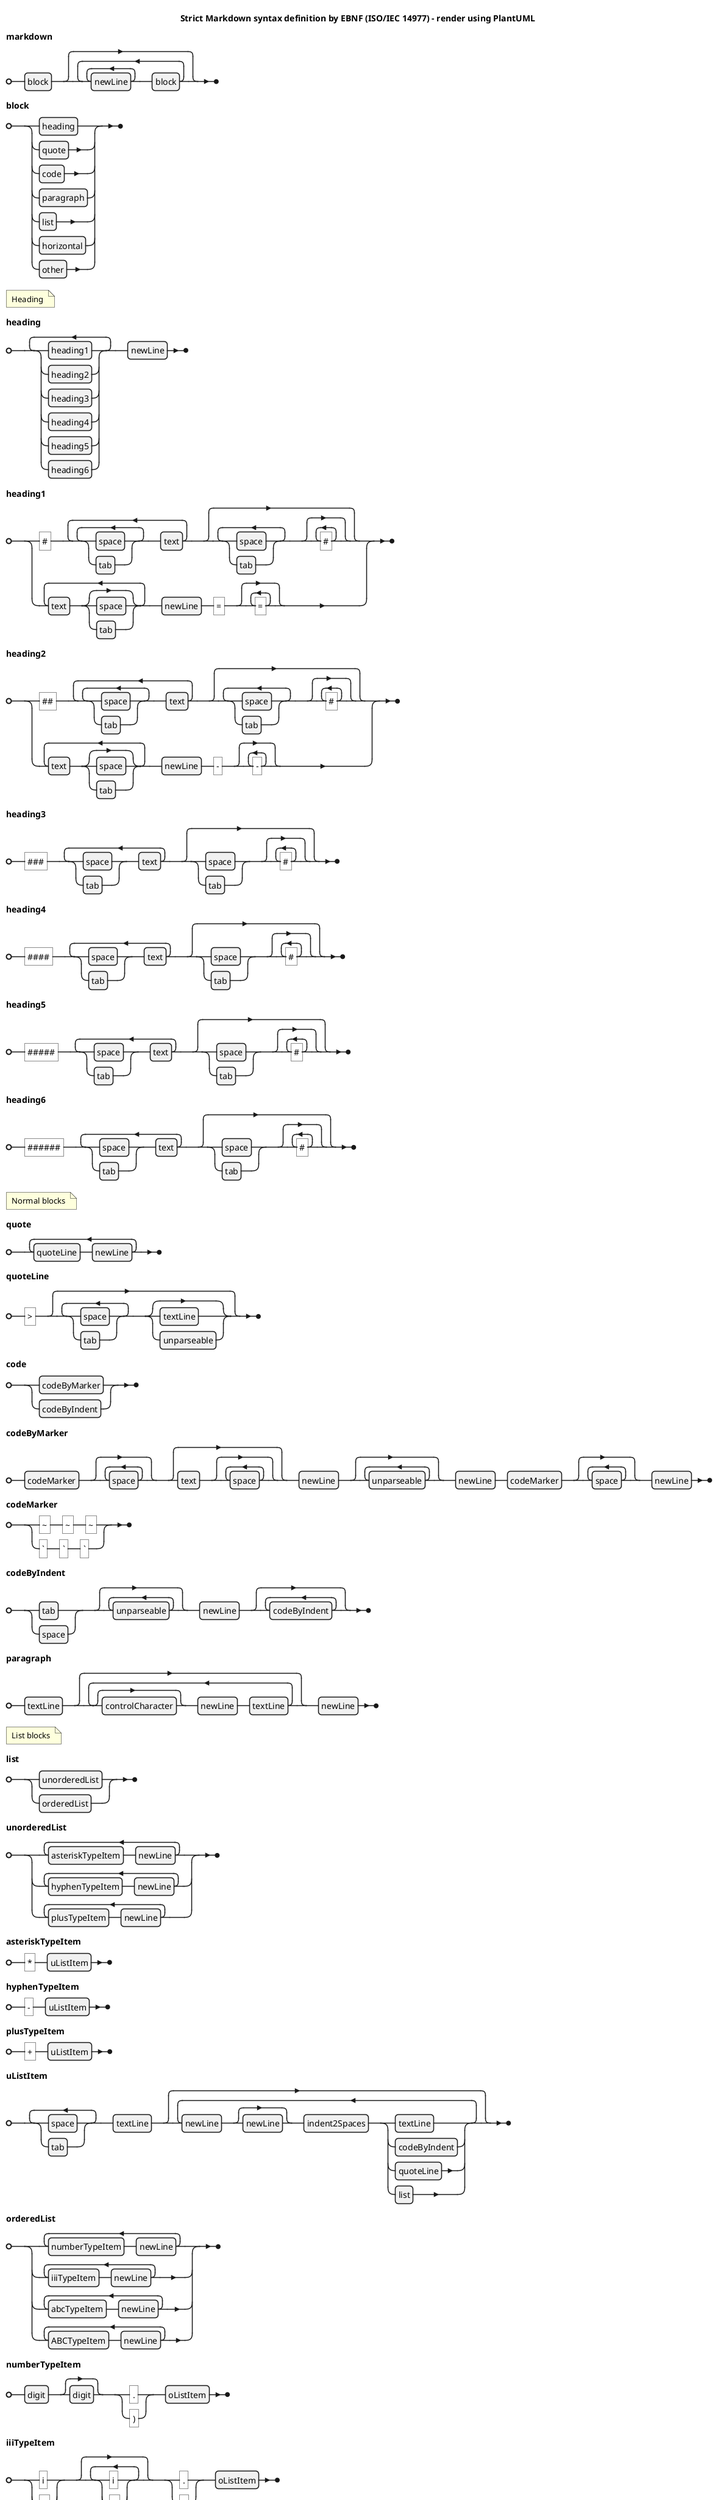 @startebnf
title Strict Markdown syntax definition by EBNF (ISO/IEC 14977) - render using PlantUML
  
markdown      = block, {{newLine}-, block};
block         = heading | quote | code | paragraph | list | horizontal | other;
 
(* Heading *)
heading       = {heading1 | heading2 | heading3 | heading4 | heading5 | heading6}-, newLine ;
heading1      = "#", {{ space | tab }-, text}-, [ {space | tab}-, {"#"}] | { text, [ space | tab ] }-, newLine, "=", {"="};
heading2      = "##", {{ space | tab }-, text}-, [ {space | tab}-, {"#"}] | { text, [ space | tab ] }-, newLine, "-", {"-"} ;
heading3      = "###", {( space | tab ), text}-, [ (space | tab), {"#"}] ;
heading4      = "####", {( space | tab ), text}-, [ (space | tab), {"#"}] ;
heading5      = "#####", {( space | tab ), text}-, [ (space | tab), {"#"}] ;
heading6      = "######", {( space | tab ), text}-, [ (space | tab), {"#"}] ;
 
(* Normal blocks *)
quote         = {quoteLine, newLine}-;
quoteLine     = ">", [ { space | tab }-, [textLine | unparseable]];

code          = codeByMarker | codeByIndent;
codeByMarker  = codeMarker, {space}, [text, {space}], newLine, {unparseable}, newLine, codeMarker, {space}, newLine;
codeMarker    = ("~", "~", "~" | "`", "`", "`");

codeByIndent  = (tab | space), {unparseable}, newLine, {codeByIndent};

paragraph     = textLine, {[controlCharacter], newLine, textLine}, newLine ;

 (* List blocks *)
list          = unorderedList | orderedList;
unorderedList = {asteriskTypeItem, newLine}- | {hyphenTypeItem, newLine}- | {plusTypeItem, newLine}-;

asteriskTypeItem = "*", uListItem;
hyphenTypeItem = "-", uListItem;
plusTypeItem = "+", uListItem;

uListItem = {space | tab}-, textLine, {newLine, [newLine], indent2Spaces, (textLine | codeByIndent | quoteLine | list )};

orderedList = {numberTypeItem, newLine}-  | {iiiTypeItem, newLine}- | {abcTypeItem, newLine}- | {ABCTypeItem, newLine}-;

numberTypeItem = digit, [digit], ("." | ")"), oListItem;
iiiTypeItem = ("i" | "v" | "x"), {("i" | "v" | "x")}, ("." | ")"), oListItem;
abcTypeItem = lowerCase,("." | ")"), oListItem;
ABCTypeItem = upperCase,("." | ")"), oListItem;

oListItem = {space | tab}-, textLine, {newLine, [newLine], indent3Spaces, (textLine | codeByIndent | quoteLine | list )};

(* Other blocks *)

indent2Spaces   = space, space, [space] | tab;

indent3Spaces   = space, space, space, [space] | tab;

horizontal    = ("-", "-", {"-"}- | "_", "_", {"_"}- | "=", "=", {"="}-), newLine;

other = { unparseable }, newLine ;

(* inline text *) 

textLine = { (text | strikethrough | bold | italic | inlineCode | underline | link), {space | tab } }-;

strikethrough = "~", "~", {(text | bold | italic | link | inlineCode | underline), {space | tab} }-, "~", "~";
bold          = "*", "*", {(text | italic | link | inlineCode | underline), {space | tab} }-, "*", "*";
italic        = "*", {(text | link | inlineCode | underline), {space | tab} }-, "*";
underline     =  "_", "_", {(text | inlineCode), {space | tab}}-, "_", "_" ;
inlineCode    = "`", {text | space | tab | "*" }-, "`" ;

link          = "[", { text |  space | tab }, "]", "(", url, ")" ;
image          = "!", ["[", { text |  space | tab }, "]"], "(", url, ")" ;

unparseable    = {(text | specialCharacter | controlCharacter), {space | tab}}-;

(* characters *) 
text          = letter | digit | other;
newLine       = ["\r"], "\n";
 
lowerCase     = "a" | "b" | "c" | "..." | "z";
upperCase     = "A" | "B" | "C" | "..." | "Z";
letter        = lowerCase | upperCase;
digit         = "0" | "1" | "2" | "3" | "4" | "5" | "6" | "7" | "8" | "9" ;
other         = "'" | '"' | "," | "." | "?" | "!" | ":" | ";" | "#" | "&" | "<" | "/" | "=" | "_" | "@" | "-" | ">" | "+" | "~";
specialCharacter = "*" | "`";
controlCharacter = "\0" | "\\";

space         = "\s";
tab           = "\t";

url           = letter, {letter | digit | "." | "?" | "!" | ":" | "-" | "_" | "/" | "+" } ;

@endebnf
